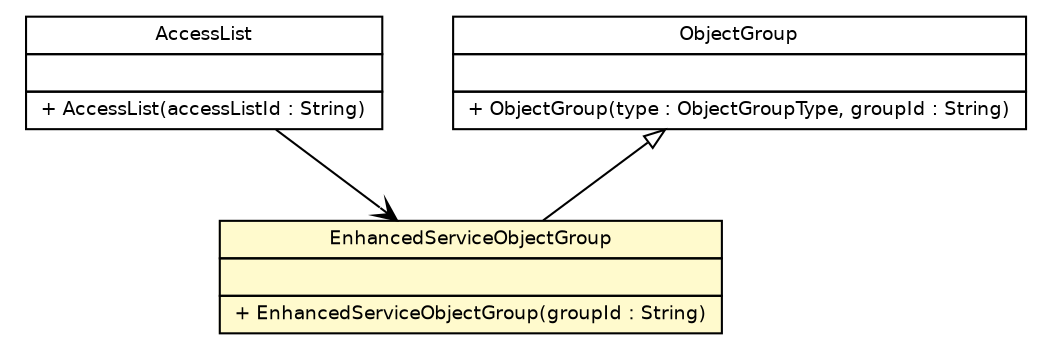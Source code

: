 #!/usr/local/bin/dot
#
# Class diagram 
# Generated by UmlGraph version 4.6 (http://www.spinellis.gr/sw/umlgraph)
#

digraph G {
	edge [fontname="Helvetica",fontsize=10,labelfontname="Helvetica",labelfontsize=10];
	node [fontname="Helvetica",fontsize=10,shape=plaintext];
	// fr.univrennes1.cri.jtacl.equipments.cisco.pix.EnhancedServiceObjectGroup
	c10286 [label=<<table border="0" cellborder="1" cellspacing="0" cellpadding="2" port="p" bgcolor="lemonChiffon" href="./EnhancedServiceObjectGroup.html">
		<tr><td><table border="0" cellspacing="0" cellpadding="1">
			<tr><td> EnhancedServiceObjectGroup </td></tr>
		</table></td></tr>
		<tr><td><table border="0" cellspacing="0" cellpadding="1">
			<tr><td align="left">  </td></tr>
		</table></td></tr>
		<tr><td><table border="0" cellspacing="0" cellpadding="1">
			<tr><td align="left"> + EnhancedServiceObjectGroup(groupId : String) </td></tr>
		</table></td></tr>
		</table>>, fontname="Helvetica", fontcolor="black", fontsize=9.0];
	// fr.univrennes1.cri.jtacl.equipments.cisco.pix.AccessList
	c10291 [label=<<table border="0" cellborder="1" cellspacing="0" cellpadding="2" port="p" href="./AccessList.html">
		<tr><td><table border="0" cellspacing="0" cellpadding="1">
			<tr><td> AccessList </td></tr>
		</table></td></tr>
		<tr><td><table border="0" cellspacing="0" cellpadding="1">
			<tr><td align="left">  </td></tr>
		</table></td></tr>
		<tr><td><table border="0" cellspacing="0" cellpadding="1">
			<tr><td align="left"> + AccessList(accessListId : String) </td></tr>
		</table></td></tr>
		</table>>, fontname="Helvetica", fontcolor="black", fontsize=9.0];
	// fr.univrennes1.cri.jtacl.equipments.cisco.pix.ObjectGroup
	c10302 [label=<<table border="0" cellborder="1" cellspacing="0" cellpadding="2" port="p" href="./ObjectGroup.html">
		<tr><td><table border="0" cellspacing="0" cellpadding="1">
			<tr><td> ObjectGroup </td></tr>
		</table></td></tr>
		<tr><td><table border="0" cellspacing="0" cellpadding="1">
			<tr><td align="left">  </td></tr>
		</table></td></tr>
		<tr><td><table border="0" cellspacing="0" cellpadding="1">
			<tr><td align="left"> + ObjectGroup(type : ObjectGroupType, groupId : String) </td></tr>
		</table></td></tr>
		</table>>, fontname="Helvetica", fontcolor="black", fontsize=9.0];
	//fr.univrennes1.cri.jtacl.equipments.cisco.pix.EnhancedServiceObjectGroup extends fr.univrennes1.cri.jtacl.equipments.cisco.pix.ObjectGroup
	c10302:p -> c10286:p [dir=back,arrowtail=empty];
	// fr.univrennes1.cri.jtacl.equipments.cisco.pix.AccessList NAVASSOC fr.univrennes1.cri.jtacl.equipments.cisco.pix.EnhancedServiceObjectGroup
	c10291:p -> c10286:p [taillabel="", label="", headlabel="", fontname="Helvetica", fontcolor="black", fontsize=10.0, color="black", arrowhead=open];
}

